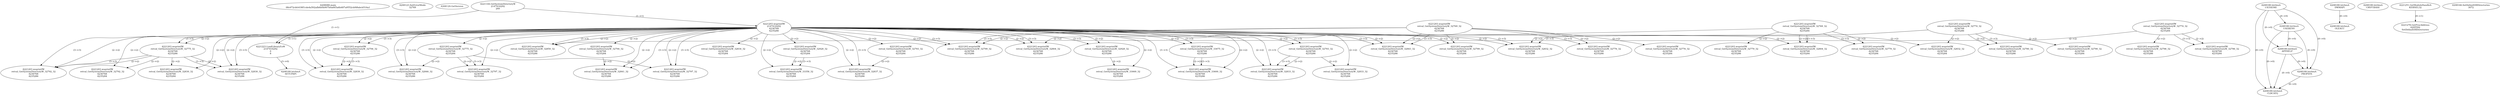 // Global SCDG with merge call
digraph {
	0 [label="4208088.main
08c672cbfc638f1cde4a502afb6b0b907b0a665a6b487a9552cbf48abcb516a1"]
	1 [label="4208123.SetErrorMode
32769"]
	2 [label="4208129.GetVersion
"]
	3 [label="4221144.GetSystemDirectoryW
2147416292
260"]
	4 [label="4221203.wsprintfW
2147416292
4236768
4235286"]
	3 -> 4 [label="(1-->1)"]
	5 [label="4221223.LoadLibraryExW
2147416292
0
8"]
	3 -> 5 [label="(1-->1)"]
	4 -> 5 [label="(1-->1)"]
	6 [label="4208180.lstrlenA
UXTHEME"]
	7 [label="4208180.lstrlenA
USERENV"]
	6 -> 7 [label="(0-->0)"]
	8 [label="4208180.lstrlenA
SETUPAPI"]
	5 -> 8 [label="(3-->0)"]
	9 [label="4221203.wsprintfW
retval_GetSystemDirectoryW_32834_32
4236768
4235284"]
	4 -> 9 [label="(2-->2)"]
	10 [label="4208180.lstrlenA
APPHELP"]
	6 -> 10 [label="(0-->0)"]
	7 -> 10 [label="(0-->0)"]
	11 [label="4208180.lstrlenA
PROPSYS"]
	6 -> 11 [label="(0-->0)"]
	7 -> 11 [label="(0-->0)"]
	10 -> 11 [label="(0-->0)"]
	12 [label="4208180.lstrlenA
DWMAPI"]
	13 [label="4208180.lstrlenA
CRYPTBASE"]
	14 [label="4208180.lstrlenA
OLEACC"]
	12 -> 14 [label="(0-->0)"]
	15 [label="4208180.lstrlenA
CLBCATQ"]
	6 -> 15 [label="(0-->0)"]
	7 -> 15 [label="(0-->0)"]
	10 -> 15 [label="(0-->0)"]
	11 -> 15 [label="(0-->0)"]
	16 [label="4221251.GetModuleHandleA
KERNEL32"]
	17 [label="4221278.GetProcAddress
6295592
SetDefaultDllDirectories"]
	16 -> 17 [label="(0-->1)"]
	18 [label="4208166.SetDefaultDllDirectories
3072"]
	19 [label="4221203.wsprintfW
retval_GetSystemDirectoryW_32928_32
4236768
4235284"]
	4 -> 19 [label="(2-->2)"]
	20 [label="4221203.wsprintfW
retval_GetSystemDirectoryW_33358_32
4236768
4235284"]
	4 -> 20 [label="(2-->2)"]
	19 -> 20 [label="(2-->2)"]
	19 -> 20 [label="(3-->3)"]
	21 [label="4221203.wsprintfW
retval_GetSystemDirectoryW_32793_32
4236768
4235284"]
	4 -> 21 [label="(2-->2)"]
	22 [label="4221203.wsprintfW
retval_GetSystemDirectoryW_32837_32
4236768
4235286"]
	4 -> 22 [label="(2-->2)"]
	21 -> 22 [label="(2-->2)"]
	4 -> 22 [label="(3-->3)"]
	23 [label="4221203.wsprintfW
retval_GetSystemDirectoryW_32928_32
4236768
4235286"]
	4 -> 23 [label="(2-->2)"]
	4 -> 23 [label="(3-->3)"]
	24 [label="4221203.wsprintfW
retval_GetSystemDirectoryW_33069_32
4236768
4235284"]
	4 -> 24 [label="(2-->2)"]
	23 -> 24 [label="(2-->2)"]
	25 [label="4221203.wsprintfW
retval_GetSystemDirectoryW_33075_32
4236768
4235286"]
	4 -> 25 [label="(2-->2)"]
	4 -> 25 [label="(3-->3)"]
	26 [label="4221203.wsprintfW
retval_GetSystemDirectoryW_33600_32
4236768
4235286"]
	4 -> 26 [label="(2-->2)"]
	25 -> 26 [label="(2-->2)"]
	4 -> 26 [label="(3-->3)"]
	25 -> 26 [label="(3-->3)"]
	27 [label="4221203.wsprintfW
retval_GetSystemDirectoryW_32769_32
4236768
4235286"]
	28 [label="4221203.wsprintfW
retval_GetSystemDirectoryW_32776_32
4236768
4235286"]
	27 -> 28 [label="(2-->2)"]
	27 -> 28 [label="(3-->3)"]
	29 [label="4221203.wsprintfW
retval_GetSystemDirectoryW_32776_32
4236768
4235284"]
	27 -> 29 [label="(2-->2)"]
	30 [label="4221203.wsprintfW
retval_GetSystemDirectoryW_32769_32
4236768
4235284"]
	31 [label="4221203.wsprintfW
retval_GetSystemDirectoryW_32779_32
4236768
4235284"]
	30 -> 31 [label="(2-->2)"]
	30 -> 31 [label="(3-->3)"]
	32 [label="4221203.wsprintfW
retval_GetSystemDirectoryW_32779_32
4236768
4235286"]
	30 -> 32 [label="(2-->2)"]
	33 [label="4221203.wsprintfW
retval_GetSystemDirectoryW_32774_32
4236768
4235286"]
	34 [label="4221203.wsprintfW
retval_GetSystemDirectoryW_32790_32
4236768
4235286"]
	33 -> 34 [label="(2-->2)"]
	33 -> 34 [label="(3-->3)"]
	35 [label="4221203.wsprintfW
retval_GetSystemDirectoryW_32775_32
4236768
4235286"]
	4 -> 35 [label="(2-->2)"]
	4 -> 35 [label="(3-->3)"]
	36 [label="4221203.wsprintfW
retval_GetSystemDirectoryW_32792_32
4236768
4235286"]
	4 -> 36 [label="(2-->2)"]
	35 -> 36 [label="(2-->2)"]
	4 -> 36 [label="(3-->3)"]
	35 -> 36 [label="(3-->3)"]
	37 [label="4221203.wsprintfW
retval_GetSystemDirectoryW_32774_32
4236768
4235284"]
	38 [label="4221203.wsprintfW
retval_GetSystemDirectoryW_32796_32
4236768
4235286"]
	37 -> 38 [label="(2-->2)"]
	39 [label="4221203.wsprintfW
retval_GetSystemDirectoryW_32790_32
4236768
4235284"]
	33 -> 39 [label="(2-->2)"]
	40 [label="4221203.wsprintfW
retval_GetSystemDirectoryW_32775_32
4236768
4235284"]
	4 -> 40 [label="(2-->2)"]
	41 [label="4221203.wsprintfW
retval_GetSystemDirectoryW_32797_32
4236768
4235286"]
	4 -> 41 [label="(2-->2)"]
	40 -> 41 [label="(2-->2)"]
	4 -> 41 [label="(3-->3)"]
	42 [label="4221203.wsprintfW
retval_GetSystemDirectoryW_32792_32
4236768
4235284"]
	4 -> 42 [label="(2-->2)"]
	35 -> 42 [label="(2-->2)"]
	43 [label="4221203.wsprintfW
retval_GetSystemDirectoryW_32796_32
4236768
4235284"]
	37 -> 43 [label="(2-->2)"]
	37 -> 43 [label="(3-->3)"]
	44 [label="4221203.wsprintfW
retval_GetSystemDirectoryW_32799_32
4236768
4235286"]
	4 -> 44 [label="(2-->2)"]
	27 -> 44 [label="(2-->2)"]
	4 -> 44 [label="(3-->3)"]
	27 -> 44 [label="(3-->3)"]
	45 [label="4221203.wsprintfW
retval_GetSystemDirectoryW_32797_32
4236768
4235284"]
	4 -> 45 [label="(2-->2)"]
	40 -> 45 [label="(2-->2)"]
	40 -> 45 [label="(3-->3)"]
	46 [label="4221203.wsprintfW
retval_GetSystemDirectoryW_32804_32
4236768
4235286"]
	4 -> 46 [label="(2-->2)"]
	30 -> 46 [label="(2-->2)"]
	4 -> 46 [label="(3-->3)"]
	47 [label="4221203.wsprintfW
retval_GetSystemDirectoryW_32799_32
4236768
4235284"]
	4 -> 47 [label="(2-->2)"]
	27 -> 47 [label="(2-->2)"]
	48 [label="4221203.wsprintfW
retval_GetSystemDirectoryW_32804_32
4236768
4235284"]
	4 -> 48 [label="(2-->2)"]
	30 -> 48 [label="(2-->2)"]
	30 -> 48 [label="(3-->3)"]
	49 [label="4221203.wsprintfW
retval_GetSystemDirectoryW_32830_32
4236768
4235286"]
	4 -> 49 [label="(2-->2)"]
	35 -> 49 [label="(2-->2)"]
	4 -> 49 [label="(3-->3)"]
	35 -> 49 [label="(3-->3)"]
	50 [label="4221203.wsprintfW
retval_GetSystemDirectoryW_32793_32
4236768
4235286"]
	4 -> 50 [label="(2-->2)"]
	4 -> 50 [label="(3-->3)"]
	51 [label="4221203.wsprintfW
retval_GetSystemDirectoryW_32833_32
4236768
4235286"]
	4 -> 51 [label="(2-->2)"]
	50 -> 51 [label="(2-->2)"]
	4 -> 51 [label="(3-->3)"]
	50 -> 51 [label="(3-->3)"]
	52 [label="4221203.wsprintfW
retval_GetSystemDirectoryW_32832_32
4236768
4235286"]
	4 -> 52 [label="(2-->2)"]
	33 -> 52 [label="(2-->2)"]
	4 -> 52 [label="(3-->3)"]
	33 -> 52 [label="(3-->3)"]
	53 [label="4221203.wsprintfW
retval_GetSystemDirectoryW_32830_32
4236768
4235284"]
	4 -> 53 [label="(2-->2)"]
	35 -> 53 [label="(2-->2)"]
	54 [label="4221203.wsprintfW
retval_GetSystemDirectoryW_32794_32
4236768
4235286"]
	4 -> 54 [label="(2-->2)"]
	4 -> 54 [label="(3-->3)"]
	55 [label="4221203.wsprintfW
retval_GetSystemDirectoryW_32839_32
4236768
4235286"]
	4 -> 55 [label="(2-->2)"]
	54 -> 55 [label="(2-->2)"]
	4 -> 55 [label="(3-->3)"]
	54 -> 55 [label="(3-->3)"]
	56 [label="4221203.wsprintfW
retval_GetSystemDirectoryW_32832_32
4236768
4235284"]
	4 -> 56 [label="(2-->2)"]
	33 -> 56 [label="(2-->2)"]
	57 [label="4221203.wsprintfW
retval_GetSystemDirectoryW_32833_32
4236768
4235284"]
	4 -> 57 [label="(2-->2)"]
	50 -> 57 [label="(2-->2)"]
	58 [label="4221203.wsprintfW
retval_GetSystemDirectoryW_32794_32
4236768
4235284"]
	4 -> 58 [label="(2-->2)"]
	59 [label="4221203.wsprintfW
retval_GetSystemDirectoryW_32841_32
4236768
4235286"]
	4 -> 59 [label="(2-->2)"]
	58 -> 59 [label="(2-->2)"]
	4 -> 59 [label="(3-->3)"]
	60 [label="4221203.wsprintfW
retval_GetSystemDirectoryW_32843_32
4236768
4235286"]
	4 -> 60 [label="(2-->2)"]
	27 -> 60 [label="(2-->2)"]
	4 -> 60 [label="(3-->3)"]
	27 -> 60 [label="(3-->3)"]
	61 [label="4221203.wsprintfW
retval_GetSystemDirectoryW_32850_32
4236768
4235286"]
	4 -> 61 [label="(2-->2)"]
	37 -> 61 [label="(2-->2)"]
	4 -> 61 [label="(3-->3)"]
	62 [label="4221203.wsprintfW
retval_GetSystemDirectoryW_32846_32
4236768
4235286"]
	4 -> 62 [label="(2-->2)"]
	40 -> 62 [label="(2-->2)"]
	4 -> 62 [label="(3-->3)"]
}
